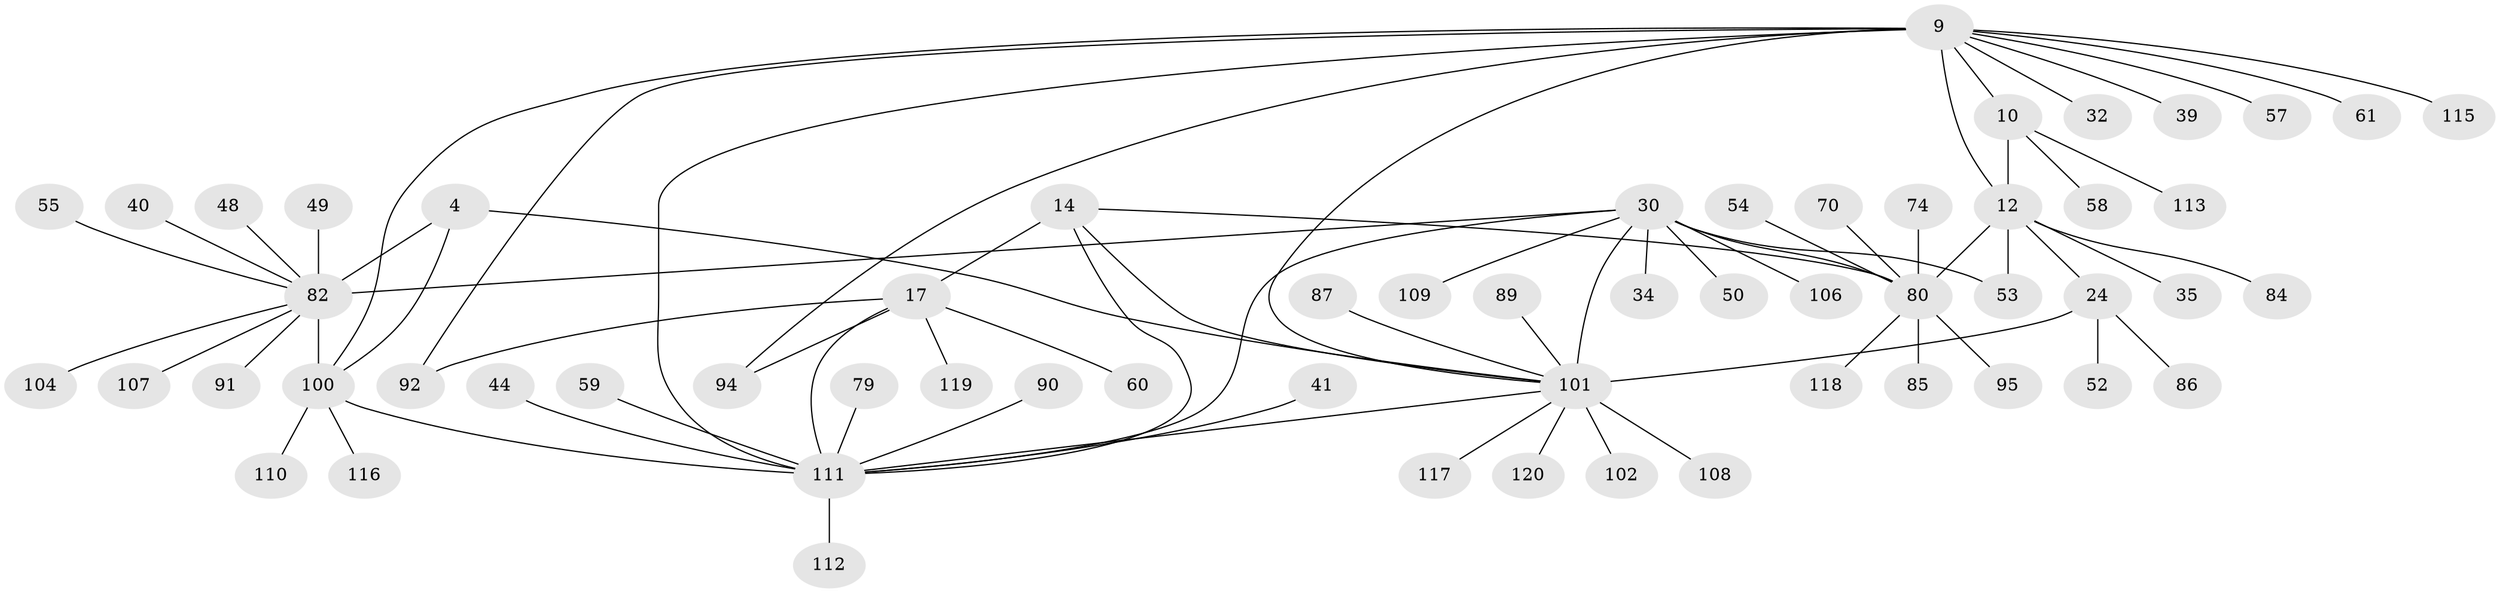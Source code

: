 // original degree distribution, {16: 0.008333333333333333, 5: 0.008333333333333333, 9: 0.025, 6: 0.05, 7: 0.075, 14: 0.008333333333333333, 10: 0.016666666666666666, 8: 0.016666666666666666, 12: 0.016666666666666666, 11: 0.025, 2: 0.175, 1: 0.525, 4: 0.008333333333333333, 3: 0.041666666666666664}
// Generated by graph-tools (version 1.1) at 2025/54/03/09/25 04:54:19]
// undirected, 60 vertices, 74 edges
graph export_dot {
graph [start="1"]
  node [color=gray90,style=filled];
  4 [super="+2"];
  9 [super="+7"];
  10 [super="+8"];
  12 [super="+11"];
  14 [super="+13"];
  17 [super="+15"];
  24 [super="+22"];
  30 [super="+29"];
  32;
  34;
  35;
  39;
  40;
  41;
  44;
  48;
  49;
  50;
  52;
  53;
  54;
  55;
  57;
  58;
  59;
  60;
  61;
  70;
  74;
  79;
  80 [super="+28+36"];
  82 [super="+46+6+38"];
  84 [super="+68"];
  85;
  86 [super="+42"];
  87;
  89 [super="+65"];
  90;
  91;
  92;
  94;
  95;
  100 [super="+1+98+45+64+71+88+96"];
  101 [super="+23+77+78+56+20+62+66+69+72+81+83"];
  102;
  104;
  106;
  107;
  108;
  109;
  110 [super="+43"];
  111 [super="+76+103"];
  112;
  113 [super="+105"];
  115;
  116 [super="+93"];
  117;
  118;
  119 [super="+73"];
  120 [super="+67+75+114"];
  4 -- 100 [weight=2];
  4 -- 82 [weight=6];
  4 -- 101;
  9 -- 10 [weight=4];
  9 -- 12 [weight=4];
  9 -- 32;
  9 -- 57;
  9 -- 94;
  9 -- 100 [weight=2];
  9 -- 39;
  9 -- 111 [weight=3];
  9 -- 115;
  9 -- 92;
  9 -- 61;
  9 -- 101 [weight=2];
  10 -- 12 [weight=4];
  10 -- 58;
  10 -- 113;
  12 -- 35;
  12 -- 53;
  12 -- 24;
  12 -- 84;
  12 -- 80;
  14 -- 17 [weight=4];
  14 -- 80;
  14 -- 111 [weight=4];
  14 -- 101;
  17 -- 60;
  17 -- 94;
  17 -- 92;
  17 -- 119;
  17 -- 111 [weight=4];
  24 -- 52;
  24 -- 86;
  24 -- 101 [weight=8];
  30 -- 34;
  30 -- 50;
  30 -- 109;
  30 -- 106;
  30 -- 53;
  30 -- 82 [weight=2];
  30 -- 111 [weight=2];
  30 -- 101;
  30 -- 80 [weight=8];
  40 -- 82;
  41 -- 111;
  44 -- 111;
  48 -- 82;
  49 -- 82;
  54 -- 80;
  55 -- 82;
  59 -- 111;
  70 -- 80;
  74 -- 80;
  79 -- 111;
  80 -- 85;
  80 -- 118;
  80 -- 95;
  82 -- 100 [weight=3];
  82 -- 104;
  82 -- 107;
  82 -- 91;
  87 -- 101;
  89 -- 101;
  90 -- 111;
  100 -- 110;
  100 -- 116;
  100 -- 111 [weight=2];
  101 -- 102;
  101 -- 108;
  101 -- 117;
  101 -- 120;
  101 -- 111 [weight=2];
  111 -- 112;
}
